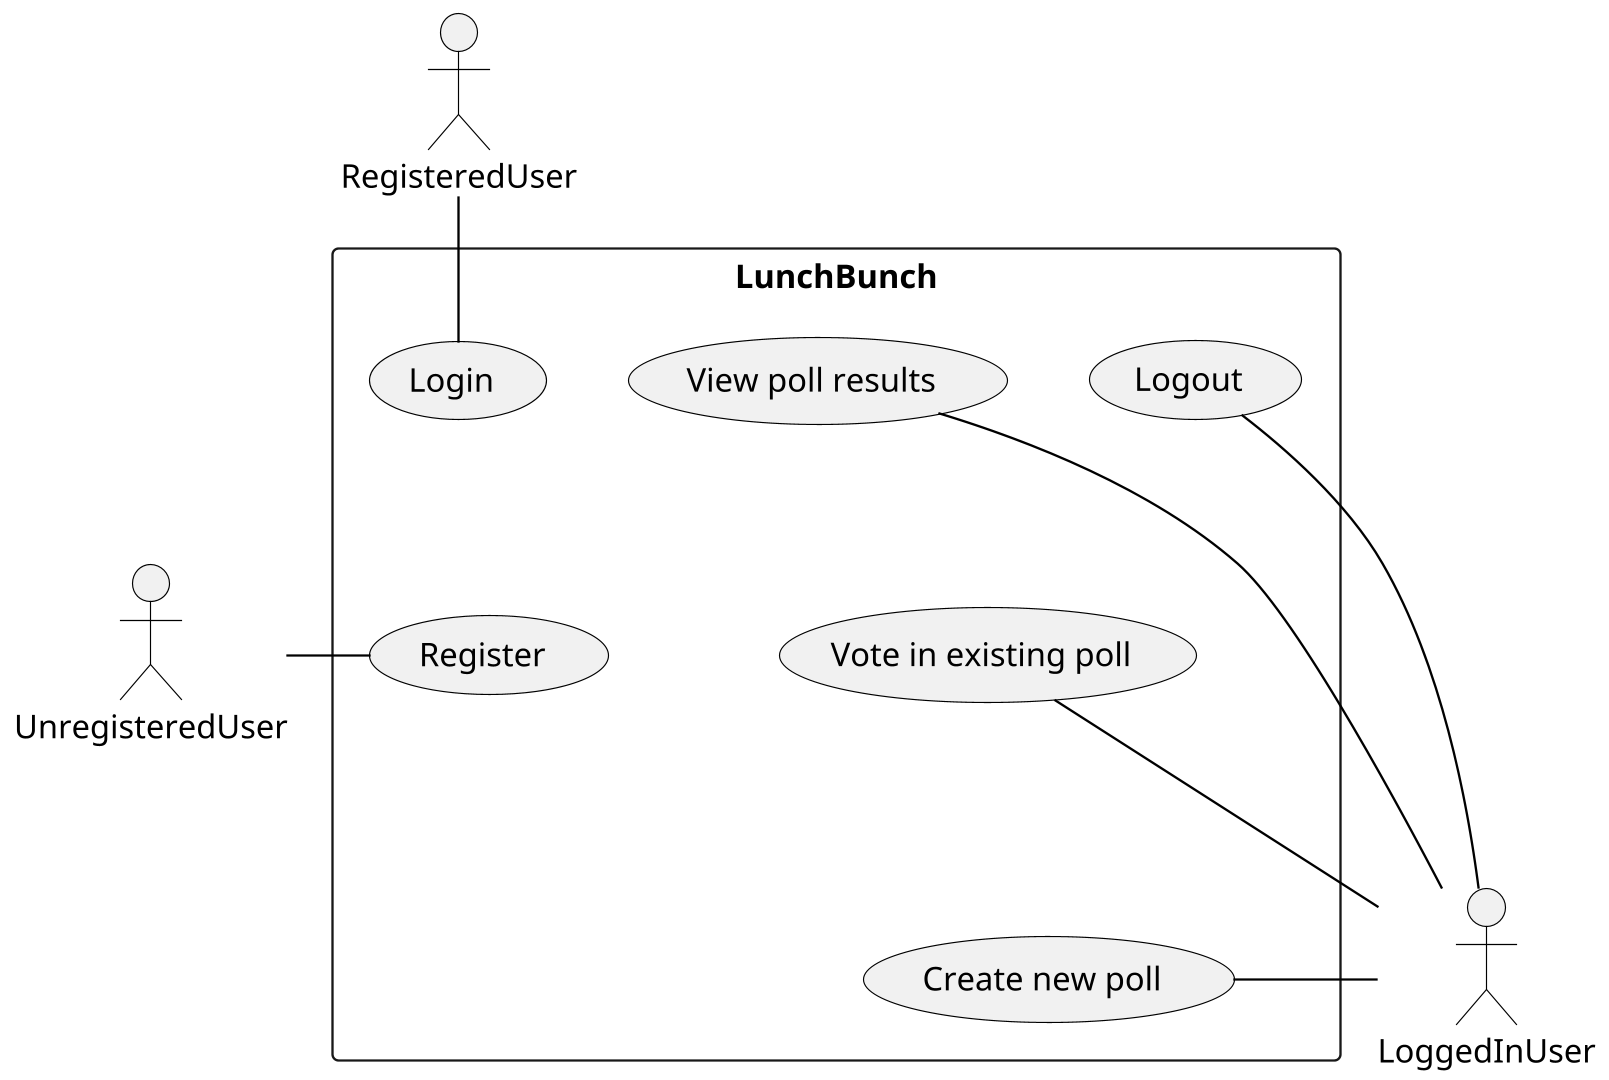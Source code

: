 @startuml

skinparam actorBorderColor Black
skinparam arrowColor Black

'skinparam linetype ortho

scale 1920 width
scale 1080 height

skinparam usecase {
    BorderColor Black
    BackgroundColor<< specification >> Strategy
    BackgroundColor<< activity >> Application
}

actor UnregisteredUser as unregUser
actor RegisteredUser as regUser
actor LoggedInUser as logUser

rectangle LunchBunch {
    usecase Register
    usecase Login
    usecase Logout
    (Register)-[hidden]u-(Login)

    usecase "Create new poll"
    usecase "Vote in existing poll"
    usecase "View poll results"

    (Create new poll)-[hidden]u-(Vote in existing poll)
    (Vote in existing poll)-[hidden]u-(View poll results)
}

:unregUser: -r- (Register)

:regUser: -- (Login)

:logUser: -l- (Logout)
:logUser: -l- (Create new poll)
:logUser: -l- (Vote in existing poll)
:logUser: -l- (View poll results)

@enduml
